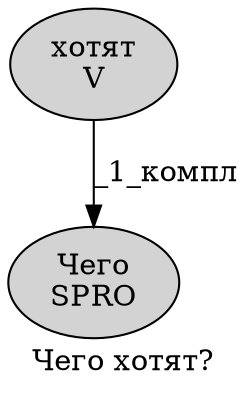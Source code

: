 digraph SENTENCE_2816 {
	graph [label="Чего хотят?"]
	node [style=filled]
		0 [label="Чего
SPRO" color="" fillcolor=lightgray penwidth=1 shape=ellipse]
		1 [label="хотят
V" color="" fillcolor=lightgray penwidth=1 shape=ellipse]
			1 -> 0 [label="_1_компл"]
}